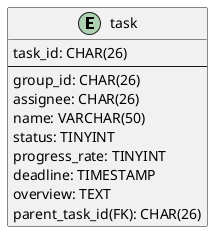 @startuml taskManagement

entity task {
    task_id: CHAR(26)
    --
    group_id: CHAR(26)
    assignee: CHAR(26)
    name: VARCHAR(50)
    status: TINYINT
    progress_rate: TINYINT
    deadline: TIMESTAMP
    overview: TEXT
    parent_task_id(FK): CHAR(26)
}

@enduml